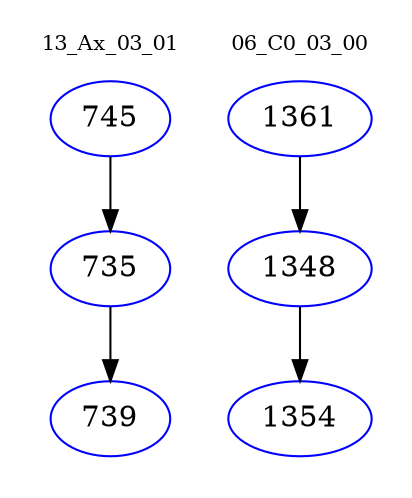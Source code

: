 digraph{
subgraph cluster_0 {
color = white
label = "13_Ax_03_01";
fontsize=10;
T0_745 [label="745", color="blue"]
T0_745 -> T0_735 [color="black"]
T0_735 [label="735", color="blue"]
T0_735 -> T0_739 [color="black"]
T0_739 [label="739", color="blue"]
}
subgraph cluster_1 {
color = white
label = "06_C0_03_00";
fontsize=10;
T1_1361 [label="1361", color="blue"]
T1_1361 -> T1_1348 [color="black"]
T1_1348 [label="1348", color="blue"]
T1_1348 -> T1_1354 [color="black"]
T1_1354 [label="1354", color="blue"]
}
}
